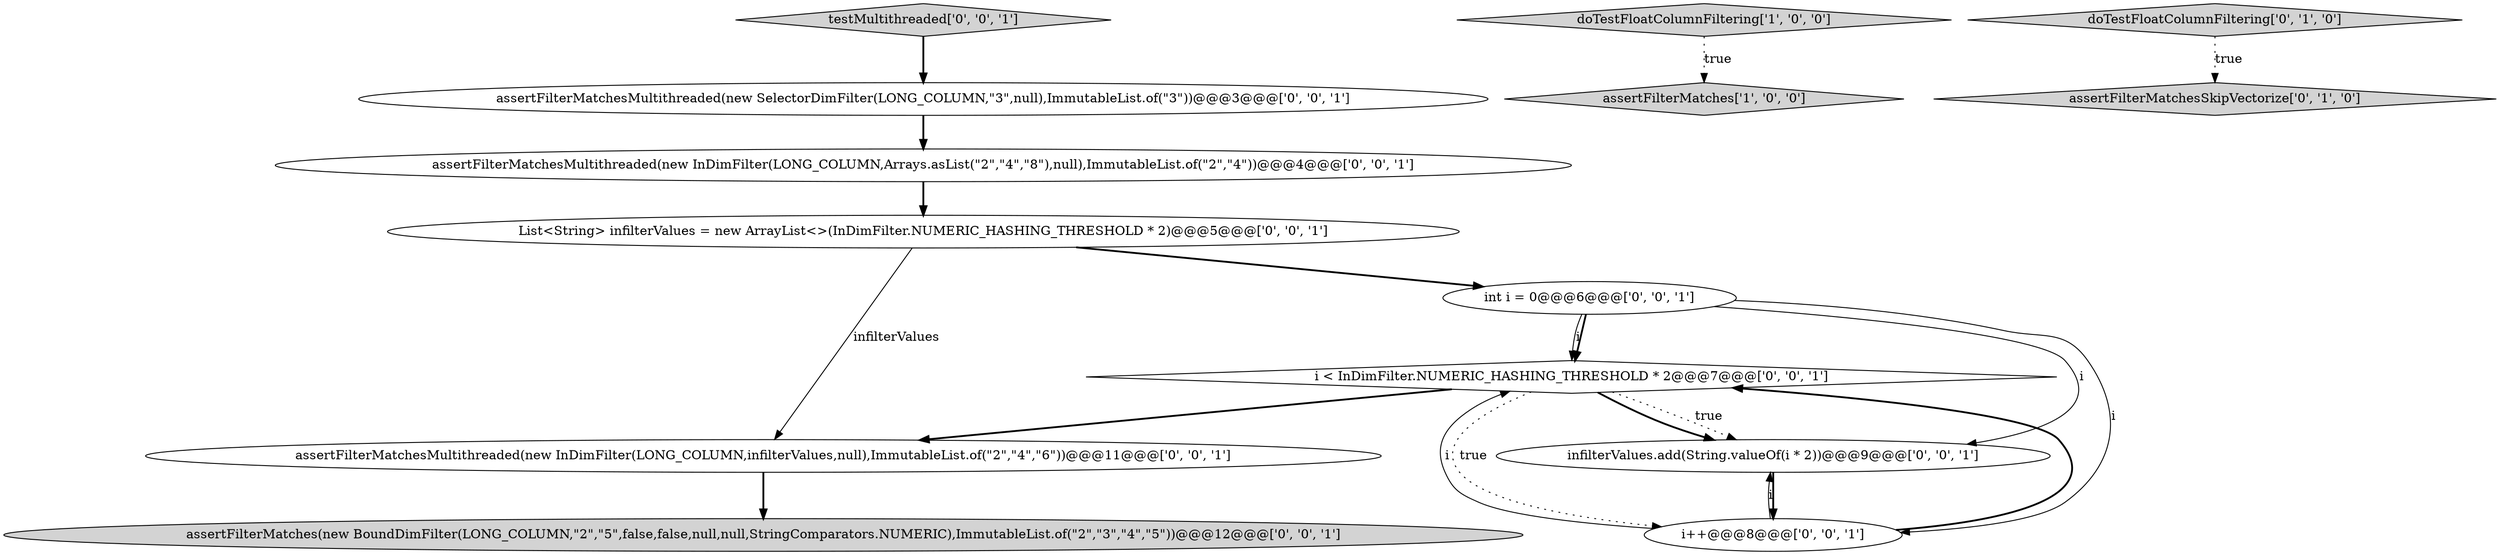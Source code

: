 digraph {
12 [style = filled, label = "assertFilterMatches(new BoundDimFilter(LONG_COLUMN,\"2\",\"5\",false,false,null,null,StringComparators.NUMERIC),ImmutableList.of(\"2\",\"3\",\"4\",\"5\"))@@@12@@@['0', '0', '1']", fillcolor = lightgray, shape = ellipse image = "AAA0AAABBB3BBB"];
1 [style = filled, label = "assertFilterMatches['1', '0', '0']", fillcolor = lightgray, shape = diamond image = "AAA0AAABBB1BBB"];
10 [style = filled, label = "List<String> infilterValues = new ArrayList<>(InDimFilter.NUMERIC_HASHING_THRESHOLD * 2)@@@5@@@['0', '0', '1']", fillcolor = white, shape = ellipse image = "AAA0AAABBB3BBB"];
2 [style = filled, label = "assertFilterMatchesSkipVectorize['0', '1', '0']", fillcolor = lightgray, shape = diamond image = "AAA0AAABBB2BBB"];
4 [style = filled, label = "i < InDimFilter.NUMERIC_HASHING_THRESHOLD * 2@@@7@@@['0', '0', '1']", fillcolor = white, shape = diamond image = "AAA0AAABBB3BBB"];
11 [style = filled, label = "infilterValues.add(String.valueOf(i * 2))@@@9@@@['0', '0', '1']", fillcolor = white, shape = ellipse image = "AAA0AAABBB3BBB"];
13 [style = filled, label = "int i = 0@@@6@@@['0', '0', '1']", fillcolor = white, shape = ellipse image = "AAA0AAABBB3BBB"];
6 [style = filled, label = "testMultithreaded['0', '0', '1']", fillcolor = lightgray, shape = diamond image = "AAA0AAABBB3BBB"];
0 [style = filled, label = "doTestFloatColumnFiltering['1', '0', '0']", fillcolor = lightgray, shape = diamond image = "AAA0AAABBB1BBB"];
8 [style = filled, label = "assertFilterMatchesMultithreaded(new InDimFilter(LONG_COLUMN,Arrays.asList(\"2\",\"4\",\"8\"),null),ImmutableList.of(\"2\",\"4\"))@@@4@@@['0', '0', '1']", fillcolor = white, shape = ellipse image = "AAA0AAABBB3BBB"];
9 [style = filled, label = "i++@@@8@@@['0', '0', '1']", fillcolor = white, shape = ellipse image = "AAA0AAABBB3BBB"];
3 [style = filled, label = "doTestFloatColumnFiltering['0', '1', '0']", fillcolor = lightgray, shape = diamond image = "AAA0AAABBB2BBB"];
5 [style = filled, label = "assertFilterMatchesMultithreaded(new InDimFilter(LONG_COLUMN,infilterValues,null),ImmutableList.of(\"2\",\"4\",\"6\"))@@@11@@@['0', '0', '1']", fillcolor = white, shape = ellipse image = "AAA0AAABBB3BBB"];
7 [style = filled, label = "assertFilterMatchesMultithreaded(new SelectorDimFilter(LONG_COLUMN,\"3\",null),ImmutableList.of(\"3\"))@@@3@@@['0', '0', '1']", fillcolor = white, shape = ellipse image = "AAA0AAABBB3BBB"];
4->11 [style = bold, label=""];
4->5 [style = bold, label=""];
4->9 [style = dotted, label="true"];
13->4 [style = solid, label="i"];
5->12 [style = bold, label=""];
9->11 [style = solid, label="i"];
4->11 [style = dotted, label="true"];
0->1 [style = dotted, label="true"];
11->9 [style = bold, label=""];
7->8 [style = bold, label=""];
10->13 [style = bold, label=""];
6->7 [style = bold, label=""];
13->4 [style = bold, label=""];
13->9 [style = solid, label="i"];
3->2 [style = dotted, label="true"];
9->4 [style = bold, label=""];
10->5 [style = solid, label="infilterValues"];
8->10 [style = bold, label=""];
13->11 [style = solid, label="i"];
9->4 [style = solid, label="i"];
}
